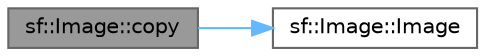 digraph "sf::Image::copy"
{
 // LATEX_PDF_SIZE
  bgcolor="transparent";
  edge [fontname=Helvetica,fontsize=10,labelfontname=Helvetica,labelfontsize=10];
  node [fontname=Helvetica,fontsize=10,shape=box,height=0.2,width=0.4];
  rankdir="LR";
  Node1 [id="Node000001",label="sf::Image::copy",height=0.2,width=0.4,color="gray40", fillcolor="grey60", style="filled", fontcolor="black",tooltip="Copy pixels from another image onto this one."];
  Node1 -> Node2 [id="edge1_Node000001_Node000002",color="steelblue1",style="solid",tooltip=" "];
  Node2 [id="Node000002",label="sf::Image::Image",height=0.2,width=0.4,color="grey40", fillcolor="white", style="filled",URL="$classsf_1_1_image.html#abb4caf3cb167b613345ebe36fc883f12",tooltip="Default constructor."];
}
